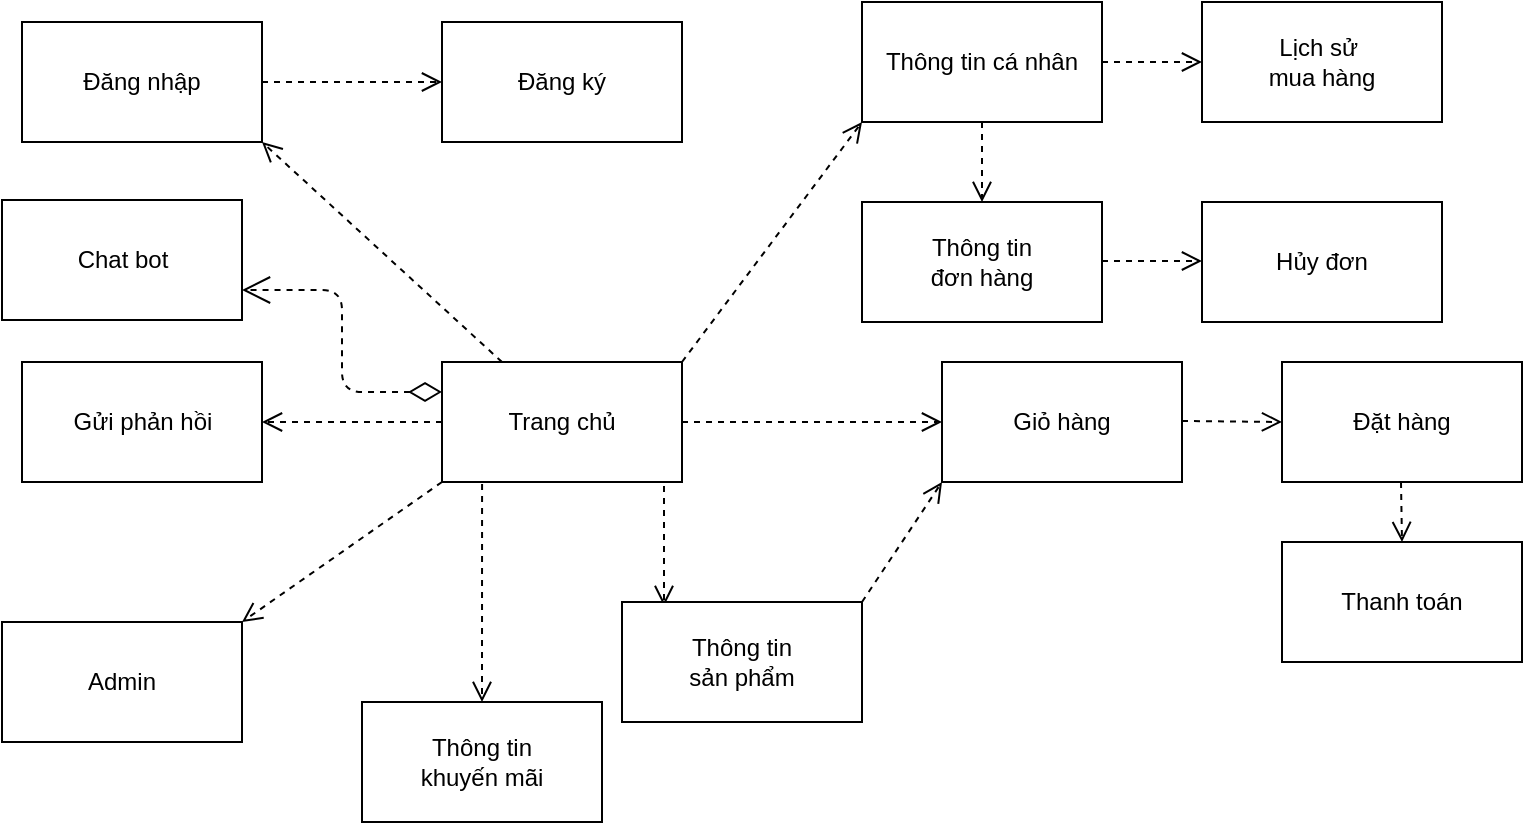 <mxfile version="13.9.2" type="device"><diagram id="ParmWqz5ro5vpXCSId_f" name="Page-1"><mxGraphModel dx="1422" dy="772" grid="1" gridSize="10" guides="1" tooltips="1" connect="1" arrows="1" fold="1" page="1" pageScale="1" pageWidth="827" pageHeight="1169" math="0" shadow="0"><root><mxCell id="0"/><mxCell id="1" parent="0"/><mxCell id="6bDhUfteLRRRoMn4hkCg-9" value="" style="group" parent="1" vertex="1" connectable="0"><mxGeometry x="240" y="210" width="120" height="60" as="geometry"/></mxCell><mxCell id="6bDhUfteLRRRoMn4hkCg-2" value="" style="rounded=0;whiteSpace=wrap;html=1;" parent="6bDhUfteLRRRoMn4hkCg-9" vertex="1"><mxGeometry width="120" height="60" as="geometry"/></mxCell><mxCell id="6bDhUfteLRRRoMn4hkCg-8" value="Trang chủ" style="text;html=1;strokeColor=none;fillColor=none;align=center;verticalAlign=middle;whiteSpace=wrap;rounded=0;" parent="6bDhUfteLRRRoMn4hkCg-9" vertex="1"><mxGeometry x="30" y="25" width="60" height="10" as="geometry"/></mxCell><mxCell id="6bDhUfteLRRRoMn4hkCg-11" value="" style="group" parent="1" vertex="1" connectable="0"><mxGeometry x="30" y="40" width="120" height="60" as="geometry"/></mxCell><mxCell id="6bDhUfteLRRRoMn4hkCg-1" value="" style="rounded=0;whiteSpace=wrap;html=1;" parent="6bDhUfteLRRRoMn4hkCg-11" vertex="1"><mxGeometry width="120" height="60" as="geometry"/></mxCell><mxCell id="6bDhUfteLRRRoMn4hkCg-10" value="Đăng nhập" style="text;html=1;strokeColor=none;fillColor=none;align=center;verticalAlign=middle;whiteSpace=wrap;rounded=0;" parent="6bDhUfteLRRRoMn4hkCg-11" vertex="1"><mxGeometry x="25" y="20" width="70" height="20" as="geometry"/></mxCell><mxCell id="6bDhUfteLRRRoMn4hkCg-13" value="" style="group" parent="1" vertex="1" connectable="0"><mxGeometry x="240" y="40" width="120" height="60" as="geometry"/></mxCell><mxCell id="6bDhUfteLRRRoMn4hkCg-3" value="" style="rounded=0;whiteSpace=wrap;html=1;" parent="6bDhUfteLRRRoMn4hkCg-13" vertex="1"><mxGeometry width="120" height="60" as="geometry"/></mxCell><mxCell id="6bDhUfteLRRRoMn4hkCg-12" value="Đăng ký" style="text;html=1;strokeColor=none;fillColor=none;align=center;verticalAlign=middle;whiteSpace=wrap;rounded=0;" parent="6bDhUfteLRRRoMn4hkCg-13" vertex="1"><mxGeometry x="30" y="25" width="60" height="10" as="geometry"/></mxCell><mxCell id="6bDhUfteLRRRoMn4hkCg-43" value="" style="group" parent="1" vertex="1" connectable="0"><mxGeometry x="30" y="210" width="120" height="60" as="geometry"/></mxCell><mxCell id="6bDhUfteLRRRoMn4hkCg-39" value="" style="rounded=0;whiteSpace=wrap;html=1;" parent="6bDhUfteLRRRoMn4hkCg-43" vertex="1"><mxGeometry width="120" height="60" as="geometry"/></mxCell><mxCell id="6bDhUfteLRRRoMn4hkCg-40" value="Gửi phản hồi" style="text;html=1;strokeColor=none;fillColor=none;align=center;verticalAlign=middle;whiteSpace=wrap;rounded=0;" parent="6bDhUfteLRRRoMn4hkCg-43" vertex="1"><mxGeometry x="17.5" y="20" width="85" height="20" as="geometry"/></mxCell><mxCell id="6bDhUfteLRRRoMn4hkCg-51" value="" style="html=1;verticalAlign=bottom;endArrow=open;dashed=1;endSize=8;entryX=0.175;entryY=0.033;entryDx=0;entryDy=0;entryPerimeter=0;" parent="1" target="6bDhUfteLRRRoMn4hkCg-5" edge="1"><mxGeometry x="0.25" y="-39" relative="1" as="geometry"><mxPoint x="351" y="272" as="sourcePoint"/><mxPoint x="450" y="250" as="targetPoint"/><mxPoint as="offset"/></mxGeometry></mxCell><mxCell id="6bDhUfteLRRRoMn4hkCg-69" value="" style="group" parent="1" vertex="1" connectable="0"><mxGeometry x="200" y="380" width="120" height="60" as="geometry"/></mxCell><mxCell id="6bDhUfteLRRRoMn4hkCg-67" value="" style="rounded=0;whiteSpace=wrap;html=1;" parent="6bDhUfteLRRRoMn4hkCg-69" vertex="1"><mxGeometry width="120" height="60" as="geometry"/></mxCell><mxCell id="6bDhUfteLRRRoMn4hkCg-68" value="Thông tin khuyến mãi" style="text;html=1;strokeColor=none;fillColor=none;align=center;verticalAlign=middle;whiteSpace=wrap;rounded=0;" parent="6bDhUfteLRRRoMn4hkCg-69" vertex="1"><mxGeometry x="20" y="20" width="80" height="20" as="geometry"/></mxCell><mxCell id="6bDhUfteLRRRoMn4hkCg-72" value="" style="group" parent="1" vertex="1" connectable="0"><mxGeometry x="20" y="340" width="120" height="60" as="geometry"/></mxCell><mxCell id="6bDhUfteLRRRoMn4hkCg-70" value="" style="rounded=0;whiteSpace=wrap;html=1;" parent="6bDhUfteLRRRoMn4hkCg-72" vertex="1"><mxGeometry width="120" height="60" as="geometry"/></mxCell><mxCell id="6bDhUfteLRRRoMn4hkCg-71" value="Admin" style="text;html=1;strokeColor=none;fillColor=none;align=center;verticalAlign=middle;whiteSpace=wrap;rounded=0;" parent="6bDhUfteLRRRoMn4hkCg-72" vertex="1"><mxGeometry x="40" y="20" width="40" height="20" as="geometry"/></mxCell><mxCell id="6bDhUfteLRRRoMn4hkCg-74" value="" style="html=1;verticalAlign=bottom;endArrow=open;dashed=1;endSize=8;entryX=1;entryY=0;entryDx=0;entryDy=0;exitX=0;exitY=1;exitDx=0;exitDy=0;" parent="1" source="6bDhUfteLRRRoMn4hkCg-2" target="6bDhUfteLRRRoMn4hkCg-70" edge="1"><mxGeometry x="0.25" y="-39" relative="1" as="geometry"><mxPoint x="280" y="280" as="sourcePoint"/><mxPoint x="280" y="410" as="targetPoint"/><mxPoint as="offset"/></mxGeometry></mxCell><mxCell id="6bDhUfteLRRRoMn4hkCg-75" value="" style="html=1;verticalAlign=bottom;endArrow=open;dashed=1;endSize=8;entryX=0.5;entryY=0;entryDx=0;entryDy=0;exitX=0.167;exitY=1.017;exitDx=0;exitDy=0;exitPerimeter=0;" parent="1" source="6bDhUfteLRRRoMn4hkCg-2" target="6bDhUfteLRRRoMn4hkCg-67" edge="1"><mxGeometry x="0.25" y="-39" relative="1" as="geometry"><mxPoint x="290" y="290" as="sourcePoint"/><mxPoint x="290" y="420" as="targetPoint"/><mxPoint as="offset"/></mxGeometry></mxCell><mxCell id="6bDhUfteLRRRoMn4hkCg-49" value="" style="html=1;verticalAlign=bottom;endArrow=open;dashed=1;endSize=8;entryX=0;entryY=1;entryDx=0;entryDy=0;exitX=1;exitY=0;exitDx=0;exitDy=0;" parent="1" source="6bDhUfteLRRRoMn4hkCg-2" target="6bDhUfteLRRRoMn4hkCg-141" edge="1"><mxGeometry x="0.25" y="-39" relative="1" as="geometry"><mxPoint x="420" y="290" as="sourcePoint"/><mxPoint x="460" y="240" as="targetPoint"/><mxPoint as="offset"/></mxGeometry></mxCell><mxCell id="6bDhUfteLRRRoMn4hkCg-119" value="" style="group" parent="1" vertex="1" connectable="0"><mxGeometry x="490" y="210" width="290" height="180" as="geometry"/></mxCell><mxCell id="6bDhUfteLRRRoMn4hkCg-120" value="" style="group" parent="6bDhUfteLRRRoMn4hkCg-119" vertex="1" connectable="0"><mxGeometry width="120" height="60" as="geometry"/></mxCell><mxCell id="6bDhUfteLRRRoMn4hkCg-121" value="" style="rounded=0;whiteSpace=wrap;html=1;" parent="6bDhUfteLRRRoMn4hkCg-120" vertex="1"><mxGeometry width="120" height="60" as="geometry"/></mxCell><mxCell id="6bDhUfteLRRRoMn4hkCg-122" value="Giỏ hàng" style="text;html=1;strokeColor=none;fillColor=none;align=center;verticalAlign=middle;whiteSpace=wrap;rounded=0;" parent="6bDhUfteLRRRoMn4hkCg-120" vertex="1"><mxGeometry x="30" y="20" width="60" height="20" as="geometry"/></mxCell><mxCell id="6bDhUfteLRRRoMn4hkCg-123" value="" style="group" parent="6bDhUfteLRRRoMn4hkCg-119" vertex="1" connectable="0"><mxGeometry x="170" width="120" height="60" as="geometry"/></mxCell><mxCell id="6bDhUfteLRRRoMn4hkCg-124" value="" style="rounded=0;whiteSpace=wrap;html=1;" parent="6bDhUfteLRRRoMn4hkCg-123" vertex="1"><mxGeometry width="120" height="60" as="geometry"/></mxCell><mxCell id="6bDhUfteLRRRoMn4hkCg-125" value="Đặt hàng" style="text;html=1;strokeColor=none;fillColor=none;align=center;verticalAlign=middle;whiteSpace=wrap;rounded=0;" parent="6bDhUfteLRRRoMn4hkCg-123" vertex="1"><mxGeometry x="30" y="20" width="60" height="20" as="geometry"/></mxCell><mxCell id="6bDhUfteLRRRoMn4hkCg-126" value="" style="html=1;verticalAlign=bottom;endArrow=open;dashed=1;endSize=8;exitX=1;exitY=0.5;exitDx=0;exitDy=0;" parent="6bDhUfteLRRRoMn4hkCg-123" edge="1"><mxGeometry x="0.25" y="-39" relative="1" as="geometry"><mxPoint x="-50" y="29.5" as="sourcePoint"/><mxPoint y="30" as="targetPoint"/><mxPoint as="offset"/></mxGeometry></mxCell><mxCell id="6bDhUfteLRRRoMn4hkCg-127" value="" style="html=1;verticalAlign=bottom;endArrow=open;dashed=1;endSize=8;entryX=0.5;entryY=0;entryDx=0;entryDy=0;" parent="6bDhUfteLRRRoMn4hkCg-119" target="6bDhUfteLRRRoMn4hkCg-129" edge="1"><mxGeometry x="0.25" y="-39" relative="1" as="geometry"><mxPoint x="229.5" y="60" as="sourcePoint"/><mxPoint x="-210" y="40" as="targetPoint"/><mxPoint as="offset"/></mxGeometry></mxCell><mxCell id="6bDhUfteLRRRoMn4hkCg-128" value="" style="group" parent="6bDhUfteLRRRoMn4hkCg-119" vertex="1" connectable="0"><mxGeometry x="170" y="90" width="120" height="60" as="geometry"/></mxCell><mxCell id="6bDhUfteLRRRoMn4hkCg-129" value="" style="rounded=0;whiteSpace=wrap;html=1;" parent="6bDhUfteLRRRoMn4hkCg-128" vertex="1"><mxGeometry width="120" height="60" as="geometry"/></mxCell><mxCell id="6bDhUfteLRRRoMn4hkCg-130" value="Thanh toán" style="text;html=1;strokeColor=none;fillColor=none;align=center;verticalAlign=middle;whiteSpace=wrap;rounded=0;" parent="6bDhUfteLRRRoMn4hkCg-128" vertex="1"><mxGeometry x="25" y="20" width="70" height="20" as="geometry"/></mxCell><mxCell id="6bDhUfteLRRRoMn4hkCg-132" value="" style="group" parent="1" vertex="1" connectable="0"><mxGeometry x="450" y="50" width="290" height="139" as="geometry"/></mxCell><mxCell id="6bDhUfteLRRRoMn4hkCg-133" value="" style="group" parent="6bDhUfteLRRRoMn4hkCg-132" vertex="1" connectable="0"><mxGeometry y="80" width="120" height="60" as="geometry"/></mxCell><mxCell id="6bDhUfteLRRRoMn4hkCg-134" value="" style="rounded=0;whiteSpace=wrap;html=1;" parent="6bDhUfteLRRRoMn4hkCg-133" vertex="1"><mxGeometry width="120" height="60" as="geometry"/></mxCell><mxCell id="6bDhUfteLRRRoMn4hkCg-135" value="Thông tin đơn hàng" style="text;html=1;strokeColor=none;fillColor=none;align=center;verticalAlign=middle;whiteSpace=wrap;rounded=0;" parent="6bDhUfteLRRRoMn4hkCg-133" vertex="1"><mxGeometry x="30" y="20" width="60" height="20" as="geometry"/></mxCell><mxCell id="6bDhUfteLRRRoMn4hkCg-136" value="" style="group" parent="6bDhUfteLRRRoMn4hkCg-132" vertex="1" connectable="0"><mxGeometry x="170" y="80" width="120" height="60" as="geometry"/></mxCell><mxCell id="6bDhUfteLRRRoMn4hkCg-137" value="" style="rounded=0;whiteSpace=wrap;html=1;" parent="6bDhUfteLRRRoMn4hkCg-136" vertex="1"><mxGeometry width="120" height="60" as="geometry"/></mxCell><mxCell id="6bDhUfteLRRRoMn4hkCg-138" value="Hủy đơn" style="text;html=1;strokeColor=none;fillColor=none;align=center;verticalAlign=middle;whiteSpace=wrap;rounded=0;" parent="6bDhUfteLRRRoMn4hkCg-136" vertex="1"><mxGeometry x="35" y="20" width="50" height="20" as="geometry"/></mxCell><mxCell id="6bDhUfteLRRRoMn4hkCg-139" value="" style="group" parent="6bDhUfteLRRRoMn4hkCg-132" vertex="1" connectable="0"><mxGeometry width="290" height="60" as="geometry"/></mxCell><mxCell id="6bDhUfteLRRRoMn4hkCg-140" value="" style="group" parent="6bDhUfteLRRRoMn4hkCg-139" vertex="1" connectable="0"><mxGeometry y="-20" width="120" height="60" as="geometry"/></mxCell><mxCell id="6bDhUfteLRRRoMn4hkCg-141" value="" style="rounded=0;whiteSpace=wrap;html=1;" parent="6bDhUfteLRRRoMn4hkCg-140" vertex="1"><mxGeometry width="120" height="60" as="geometry"/></mxCell><mxCell id="6bDhUfteLRRRoMn4hkCg-142" value="Thông tin cá nhân" style="text;html=1;strokeColor=none;fillColor=none;align=center;verticalAlign=middle;whiteSpace=wrap;rounded=0;" parent="6bDhUfteLRRRoMn4hkCg-140" vertex="1"><mxGeometry x="10" y="20" width="100" height="20" as="geometry"/></mxCell><mxCell id="6bDhUfteLRRRoMn4hkCg-143" value="" style="group" parent="6bDhUfteLRRRoMn4hkCg-139" vertex="1" connectable="0"><mxGeometry x="170" y="-20" width="120" height="60" as="geometry"/></mxCell><mxCell id="6bDhUfteLRRRoMn4hkCg-144" value="" style="rounded=0;whiteSpace=wrap;html=1;" parent="6bDhUfteLRRRoMn4hkCg-143" vertex="1"><mxGeometry width="120" height="60" as="geometry"/></mxCell><mxCell id="6bDhUfteLRRRoMn4hkCg-145" value="Lịch sử&amp;nbsp; mua hàng" style="text;html=1;strokeColor=none;fillColor=none;align=center;verticalAlign=middle;whiteSpace=wrap;rounded=0;" parent="6bDhUfteLRRRoMn4hkCg-143" vertex="1"><mxGeometry x="30" y="20" width="60" height="20" as="geometry"/></mxCell><mxCell id="6bDhUfteLRRRoMn4hkCg-146" value="" style="html=1;verticalAlign=bottom;endArrow=open;dashed=1;endSize=8;exitX=1;exitY=0.5;exitDx=0;exitDy=0;entryX=0;entryY=0.5;entryDx=0;entryDy=0;" parent="6bDhUfteLRRRoMn4hkCg-139" source="6bDhUfteLRRRoMn4hkCg-141" target="6bDhUfteLRRRoMn4hkCg-144" edge="1"><mxGeometry x="0.25" y="-39" relative="1" as="geometry"><mxPoint x="120" y="29.5" as="sourcePoint"/><mxPoint x="170" y="30" as="targetPoint"/><mxPoint as="offset"/></mxGeometry></mxCell><mxCell id="6bDhUfteLRRRoMn4hkCg-147" value="" style="html=1;verticalAlign=bottom;endArrow=open;dashed=1;endSize=8;entryX=0.5;entryY=0;entryDx=0;entryDy=0;" parent="6bDhUfteLRRRoMn4hkCg-139" target="6bDhUfteLRRRoMn4hkCg-134" edge="1"><mxGeometry x="0.25" y="-39" relative="1" as="geometry"><mxPoint x="60" y="40" as="sourcePoint"/><mxPoint x="-10" y="80" as="targetPoint"/><mxPoint as="offset"/></mxGeometry></mxCell><mxCell id="6bDhUfteLRRRoMn4hkCg-148" value="" style="html=1;verticalAlign=bottom;endArrow=open;dashed=1;endSize=8;exitX=1;exitY=0.5;exitDx=0;exitDy=0;entryX=0;entryY=0.5;entryDx=0;entryDy=0;" parent="6bDhUfteLRRRoMn4hkCg-132" edge="1"><mxGeometry x="0.25" y="-39" relative="1" as="geometry"><mxPoint x="120" y="109.5" as="sourcePoint"/><mxPoint x="170" y="109.5" as="targetPoint"/><mxPoint as="offset"/></mxGeometry></mxCell><mxCell id="6bDhUfteLRRRoMn4hkCg-149" value="" style="html=1;verticalAlign=bottom;endArrow=open;dashed=1;endSize=8;entryX=0;entryY=0.5;entryDx=0;entryDy=0;exitX=1;exitY=0.5;exitDx=0;exitDy=0;" parent="1" source="6bDhUfteLRRRoMn4hkCg-2" target="6bDhUfteLRRRoMn4hkCg-121" edge="1"><mxGeometry x="0.25" y="-39" relative="1" as="geometry"><mxPoint x="280" y="280" as="sourcePoint"/><mxPoint x="280" y="410" as="targetPoint"/><mxPoint as="offset"/></mxGeometry></mxCell><mxCell id="6bDhUfteLRRRoMn4hkCg-155" value="" style="group" parent="1" vertex="1" connectable="0"><mxGeometry x="330" y="330" width="120" height="60" as="geometry"/></mxCell><mxCell id="6bDhUfteLRRRoMn4hkCg-5" value="" style="rounded=0;whiteSpace=wrap;html=1;" parent="6bDhUfteLRRRoMn4hkCg-155" vertex="1"><mxGeometry width="120" height="60" as="geometry"/></mxCell><mxCell id="6bDhUfteLRRRoMn4hkCg-152" value="Thông tin sản phẩm" style="text;html=1;strokeColor=none;fillColor=none;align=center;verticalAlign=middle;whiteSpace=wrap;rounded=0;" parent="6bDhUfteLRRRoMn4hkCg-155" vertex="1"><mxGeometry x="30" y="25" width="60" height="10" as="geometry"/></mxCell><mxCell id="6bDhUfteLRRRoMn4hkCg-156" value="" style="html=1;verticalAlign=bottom;endArrow=open;dashed=1;endSize=8;entryX=0;entryY=1;entryDx=0;entryDy=0;exitX=1;exitY=0;exitDx=0;exitDy=0;" parent="1" source="6bDhUfteLRRRoMn4hkCg-5" target="6bDhUfteLRRRoMn4hkCg-121" edge="1"><mxGeometry x="0.25" y="-39" relative="1" as="geometry"><mxPoint x="361" y="282" as="sourcePoint"/><mxPoint x="361" y="341.98" as="targetPoint"/><mxPoint as="offset"/></mxGeometry></mxCell><mxCell id="8_9KdLldCMCgssbLLpjs-1" value="" style="html=1;verticalAlign=bottom;endArrow=open;dashed=1;endSize=8;entryX=1;entryY=1;entryDx=0;entryDy=0;exitX=0.25;exitY=0;exitDx=0;exitDy=0;" parent="1" source="6bDhUfteLRRRoMn4hkCg-2" target="6bDhUfteLRRRoMn4hkCg-1" edge="1"><mxGeometry x="0.25" y="-39" relative="1" as="geometry"><mxPoint x="370" y="220" as="sourcePoint"/><mxPoint x="460" y="100" as="targetPoint"/><mxPoint as="offset"/></mxGeometry></mxCell><mxCell id="8_9KdLldCMCgssbLLpjs-2" value="" style="html=1;verticalAlign=bottom;endArrow=open;dashed=1;endSize=8;entryX=0;entryY=0.5;entryDx=0;entryDy=0;exitX=1;exitY=0.5;exitDx=0;exitDy=0;" parent="1" source="6bDhUfteLRRRoMn4hkCg-1" target="6bDhUfteLRRRoMn4hkCg-3" edge="1"><mxGeometry x="0.25" y="-39" relative="1" as="geometry"><mxPoint x="280" y="220" as="sourcePoint"/><mxPoint x="160" y="110" as="targetPoint"/><mxPoint as="offset"/></mxGeometry></mxCell><mxCell id="6nFyQKFpbafJmZnBhuwH-1" value="" style="html=1;verticalAlign=bottom;endArrow=open;dashed=1;endSize=8;entryX=1;entryY=0.5;entryDx=0;entryDy=0;" parent="1" source="6bDhUfteLRRRoMn4hkCg-2" target="6bDhUfteLRRRoMn4hkCg-39" edge="1"><mxGeometry x="0.25" y="-39" relative="1" as="geometry"><mxPoint x="160" y="80" as="sourcePoint"/><mxPoint x="250" y="80" as="targetPoint"/><mxPoint as="offset"/></mxGeometry></mxCell><mxCell id="i4fZHvRJrwfAOpW8dLm6-1" value="" style="group" vertex="1" connectable="0" parent="1"><mxGeometry x="20" y="129" width="120" height="60" as="geometry"/></mxCell><mxCell id="i4fZHvRJrwfAOpW8dLm6-2" value="" style="rounded=0;whiteSpace=wrap;html=1;" vertex="1" parent="i4fZHvRJrwfAOpW8dLm6-1"><mxGeometry width="120" height="60" as="geometry"/></mxCell><mxCell id="i4fZHvRJrwfAOpW8dLm6-3" value="Chat bot" style="text;html=1;strokeColor=none;fillColor=none;align=center;verticalAlign=middle;whiteSpace=wrap;rounded=0;" vertex="1" parent="i4fZHvRJrwfAOpW8dLm6-1"><mxGeometry x="17.5" y="20" width="85" height="20" as="geometry"/></mxCell><mxCell id="i4fZHvRJrwfAOpW8dLm6-5" value="" style="endArrow=open;html=1;endSize=12;startArrow=diamondThin;startSize=14;startFill=0;edgeStyle=orthogonalEdgeStyle;align=left;verticalAlign=bottom;entryX=1;entryY=0.75;entryDx=0;entryDy=0;exitX=0;exitY=0.25;exitDx=0;exitDy=0;dashed=1;" edge="1" parent="1" source="6bDhUfteLRRRoMn4hkCg-2" target="i4fZHvRJrwfAOpW8dLm6-2"><mxGeometry x="-0.338" y="-379" relative="1" as="geometry"><mxPoint x="330" y="400" as="sourcePoint"/><mxPoint x="490" y="400" as="targetPoint"/><mxPoint x="-29" y="145" as="offset"/></mxGeometry></mxCell></root></mxGraphModel></diagram></mxfile>